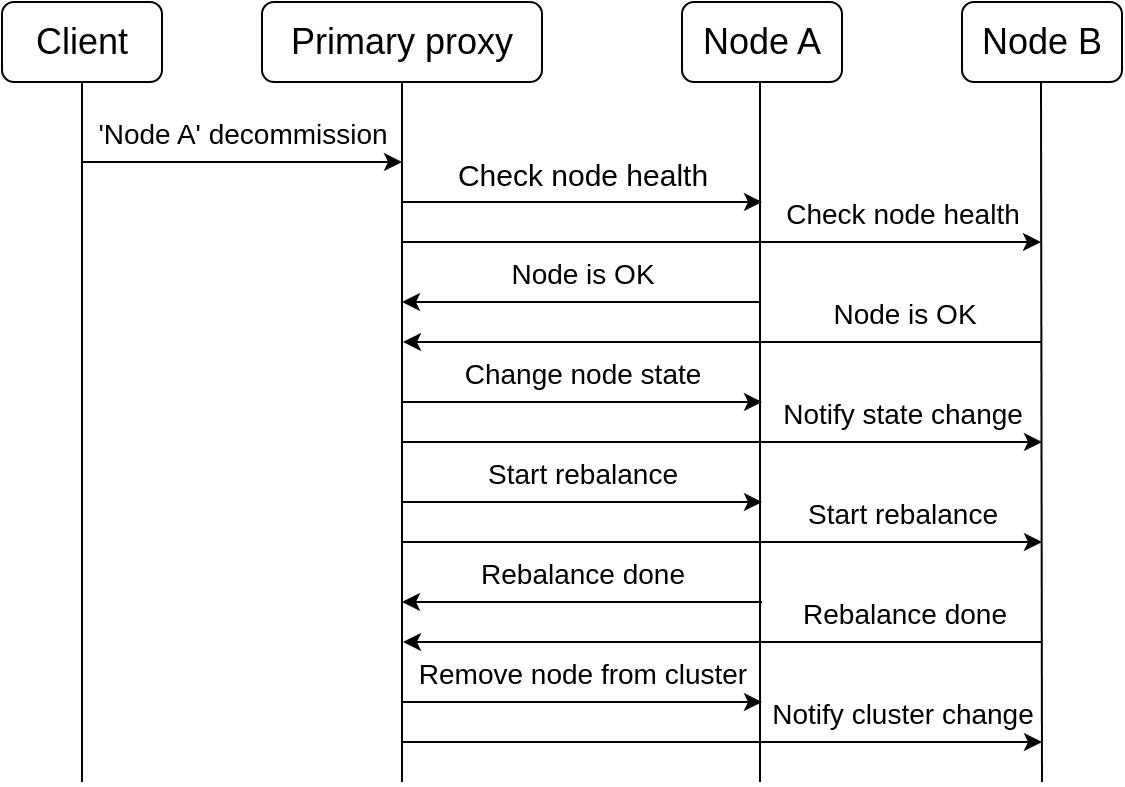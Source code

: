 <mxfile version="13.8.0" type="device"><diagram id="dvudcBv0yj3BIaVNyMSM" name="Page-1"><mxGraphModel dx="969" dy="788" grid="1" gridSize="10" guides="1" tooltips="1" connect="1" arrows="1" fold="1" page="1" pageScale="1" pageWidth="850" pageHeight="1100" math="0" shadow="0"><root><mxCell id="0"/><mxCell id="1" parent="0"/><mxCell id="7HwmO9-6M1-_kDF6U07p-1" value="&lt;font style=&quot;font-size: 18px&quot;&gt;Client&lt;/font&gt;" style="rounded=1;whiteSpace=wrap;html=1;" parent="1" vertex="1"><mxGeometry x="60" y="40" width="80" height="40" as="geometry"/></mxCell><mxCell id="7HwmO9-6M1-_kDF6U07p-2" value="&lt;div style=&quot;font-size: 18px&quot;&gt;&lt;font style=&quot;font-size: 18px&quot;&gt;Primary&lt;/font&gt;&lt;font style=&quot;font-size: 18px&quot;&gt; proxy&lt;br&gt;&lt;/font&gt;&lt;/div&gt;" style="rounded=1;whiteSpace=wrap;html=1;" parent="1" vertex="1"><mxGeometry x="190" y="40" width="140" height="40" as="geometry"/></mxCell><mxCell id="7HwmO9-6M1-_kDF6U07p-5" value="&lt;font style=&quot;font-size: 18px&quot;&gt;Node&lt;/font&gt;&lt;font style=&quot;font-size: 18px&quot;&gt; A&lt;/font&gt;" style="rounded=1;whiteSpace=wrap;html=1;" parent="1" vertex="1"><mxGeometry x="400" y="40" width="80" height="40" as="geometry"/></mxCell><mxCell id="7HwmO9-6M1-_kDF6U07p-6" value="" style="endArrow=none;html=1;" parent="1" edge="1"><mxGeometry width="50" height="50" relative="1" as="geometry"><mxPoint x="100" y="430" as="sourcePoint"/><mxPoint x="100" y="80" as="targetPoint"/></mxGeometry></mxCell><mxCell id="7HwmO9-6M1-_kDF6U07p-7" value="" style="endArrow=none;html=1;" parent="1" edge="1"><mxGeometry width="50" height="50" relative="1" as="geometry"><mxPoint x="260" y="430" as="sourcePoint"/><mxPoint x="260" y="80" as="targetPoint"/></mxGeometry></mxCell><mxCell id="7HwmO9-6M1-_kDF6U07p-8" value="" style="endArrow=none;html=1;" parent="1" edge="1"><mxGeometry width="50" height="50" relative="1" as="geometry"><mxPoint x="439" y="430" as="sourcePoint"/><mxPoint x="439" y="80" as="targetPoint"/></mxGeometry></mxCell><mxCell id="7HwmO9-6M1-_kDF6U07p-9" value="" style="endArrow=classic;html=1;" parent="1" edge="1"><mxGeometry width="50" height="50" relative="1" as="geometry"><mxPoint x="100" y="120" as="sourcePoint"/><mxPoint x="260" y="120" as="targetPoint"/></mxGeometry></mxCell><mxCell id="7HwmO9-6M1-_kDF6U07p-10" value="&lt;font style=&quot;font-size: 14px;&quot;&gt;'Node A' decommission&lt;/font&gt;" style="edgeLabel;html=1;align=center;verticalAlign=middle;resizable=0;points=[];fontSize=14;" parent="7HwmO9-6M1-_kDF6U07p-9" vertex="1" connectable="0"><mxGeometry x="-0.393" y="1" relative="1" as="geometry"><mxPoint x="31" y="-13" as="offset"/></mxGeometry></mxCell><mxCell id="7HwmO9-6M1-_kDF6U07p-11" value="" style="endArrow=classic;html=1;" parent="1" edge="1"><mxGeometry width="50" height="50" relative="1" as="geometry"><mxPoint x="260.5" y="140" as="sourcePoint"/><mxPoint x="440" y="140" as="targetPoint"/></mxGeometry></mxCell><mxCell id="7HwmO9-6M1-_kDF6U07p-12" value="&lt;font style=&quot;font-size: 15px;&quot;&gt;Check node health&lt;br style=&quot;font-size: 15px;&quot;&gt;&lt;/font&gt;" style="edgeLabel;html=1;align=center;verticalAlign=middle;resizable=0;points=[];fontSize=15;" parent="7HwmO9-6M1-_kDF6U07p-11" vertex="1" connectable="0"><mxGeometry x="-0.308" y="-2" relative="1" as="geometry"><mxPoint x="27.5" y="-16" as="offset"/></mxGeometry></mxCell><mxCell id="7HwmO9-6M1-_kDF6U07p-13" value="" style="endArrow=classic;html=1;" parent="1" edge="1"><mxGeometry width="50" height="50" relative="1" as="geometry"><mxPoint x="439.5" y="190" as="sourcePoint"/><mxPoint x="260" y="190" as="targetPoint"/></mxGeometry></mxCell><mxCell id="7HwmO9-6M1-_kDF6U07p-14" value="&lt;font style=&quot;font-size: 14px;&quot;&gt;Node is OK&lt;/font&gt;" style="edgeLabel;html=1;align=center;verticalAlign=middle;resizable=0;points=[];fontSize=14;" parent="7HwmO9-6M1-_kDF6U07p-13" vertex="1" connectable="0"><mxGeometry x="0.431" relative="1" as="geometry"><mxPoint x="38.5" y="-14" as="offset"/></mxGeometry></mxCell><mxCell id="7HwmO9-6M1-_kDF6U07p-15" value="&lt;font style=&quot;font-size: 18px&quot;&gt;Node&lt;/font&gt;&lt;font style=&quot;font-size: 18px&quot;&gt; B&lt;/font&gt;" style="rounded=1;whiteSpace=wrap;html=1;" parent="1" vertex="1"><mxGeometry x="540" y="40" width="80" height="40" as="geometry"/></mxCell><mxCell id="7HwmO9-6M1-_kDF6U07p-17" value="" style="endArrow=none;html=1;" parent="1" edge="1"><mxGeometry width="50" height="50" relative="1" as="geometry"><mxPoint x="580" y="430" as="sourcePoint"/><mxPoint x="579.5" y="80" as="targetPoint"/></mxGeometry></mxCell><mxCell id="7HwmO9-6M1-_kDF6U07p-18" value="" style="endArrow=classic;html=1;" parent="1" edge="1"><mxGeometry width="50" height="50" relative="1" as="geometry"><mxPoint x="260.5" y="290" as="sourcePoint"/><mxPoint x="440" y="290" as="targetPoint"/></mxGeometry></mxCell><mxCell id="7HwmO9-6M1-_kDF6U07p-19" value="&lt;font style=&quot;font-size: 14px;&quot;&gt;Start rebalance&lt;/font&gt;" style="edgeLabel;html=1;align=center;verticalAlign=middle;resizable=0;points=[];fontSize=14;" parent="7HwmO9-6M1-_kDF6U07p-18" vertex="1" connectable="0"><mxGeometry x="-0.333" y="-2" relative="1" as="geometry"><mxPoint x="29.5" y="-16" as="offset"/></mxGeometry></mxCell><mxCell id="7HwmO9-6M1-_kDF6U07p-20" value="" style="endArrow=classic;html=1;" parent="1" edge="1"><mxGeometry width="50" height="50" relative="1" as="geometry"><mxPoint x="260.5" y="310" as="sourcePoint"/><mxPoint x="580" y="310" as="targetPoint"/></mxGeometry></mxCell><mxCell id="7HwmO9-6M1-_kDF6U07p-21" value="&lt;font style=&quot;font-size: 14px;&quot;&gt;Start rebalance&lt;/font&gt;" style="edgeLabel;html=1;align=center;verticalAlign=middle;resizable=0;points=[];fontSize=14;" parent="7HwmO9-6M1-_kDF6U07p-20" vertex="1" connectable="0"><mxGeometry x="-0.333" y="-2" relative="1" as="geometry"><mxPoint x="142.5" y="-16" as="offset"/></mxGeometry></mxCell><mxCell id="7HwmO9-6M1-_kDF6U07p-22" value="" style="endArrow=classic;html=1;" parent="1" edge="1"><mxGeometry width="50" height="50" relative="1" as="geometry"><mxPoint x="260" y="160" as="sourcePoint"/><mxPoint x="579.5" y="160" as="targetPoint"/></mxGeometry></mxCell><mxCell id="7HwmO9-6M1-_kDF6U07p-23" value="&lt;font style=&quot;font-size: 14px;&quot;&gt;Check node health&lt;br style=&quot;font-size: 14px;&quot;&gt;&lt;/font&gt;" style="edgeLabel;html=1;align=center;verticalAlign=middle;resizable=0;points=[];fontSize=14;" parent="7HwmO9-6M1-_kDF6U07p-22" vertex="1" connectable="0"><mxGeometry x="-0.308" y="-2" relative="1" as="geometry"><mxPoint x="139" y="-16" as="offset"/></mxGeometry></mxCell><mxCell id="7HwmO9-6M1-_kDF6U07p-24" value="" style="endArrow=classic;html=1;" parent="1" edge="1"><mxGeometry width="50" height="50" relative="1" as="geometry"><mxPoint x="580" y="210" as="sourcePoint"/><mxPoint x="260.5" y="210" as="targetPoint"/></mxGeometry></mxCell><mxCell id="7HwmO9-6M1-_kDF6U07p-25" value="&lt;font style=&quot;font-size: 14px;&quot;&gt;Node is OK&lt;/font&gt;" style="edgeLabel;html=1;align=center;verticalAlign=middle;resizable=0;points=[];fontSize=14;" parent="7HwmO9-6M1-_kDF6U07p-24" vertex="1" connectable="0"><mxGeometry x="0.431" relative="1" as="geometry"><mxPoint x="159" y="-14" as="offset"/></mxGeometry></mxCell><mxCell id="7HwmO9-6M1-_kDF6U07p-26" value="" style="endArrow=classic;html=1;" parent="1" edge="1"><mxGeometry width="50" height="50" relative="1" as="geometry"><mxPoint x="440" y="340" as="sourcePoint"/><mxPoint x="260" y="340" as="targetPoint"/></mxGeometry></mxCell><mxCell id="7HwmO9-6M1-_kDF6U07p-27" value="&lt;font style=&quot;font-size: 14px;&quot;&gt;Rebalance done&lt;/font&gt;" style="edgeLabel;html=1;align=center;verticalAlign=middle;resizable=0;points=[];fontSize=14;" parent="7HwmO9-6M1-_kDF6U07p-26" vertex="1" connectable="0"><mxGeometry x="0.431" relative="1" as="geometry"><mxPoint x="39" y="-14" as="offset"/></mxGeometry></mxCell><mxCell id="7HwmO9-6M1-_kDF6U07p-28" value="" style="endArrow=classic;html=1;" parent="1" edge="1"><mxGeometry width="50" height="50" relative="1" as="geometry"><mxPoint x="260.5" y="240" as="sourcePoint"/><mxPoint x="440" y="240" as="targetPoint"/></mxGeometry></mxCell><mxCell id="7HwmO9-6M1-_kDF6U07p-29" value="&lt;font style=&quot;font-size: 14px;&quot;&gt;Change node state&lt;/font&gt;&lt;font style=&quot;font-size: 14px;&quot;&gt;&lt;br style=&quot;font-size: 14px;&quot;&gt;&lt;/font&gt;" style="edgeLabel;html=1;align=center;verticalAlign=middle;resizable=0;points=[];fontSize=14;" parent="7HwmO9-6M1-_kDF6U07p-28" vertex="1" connectable="0"><mxGeometry x="-0.308" y="-2" relative="1" as="geometry"><mxPoint x="27.5" y="-16" as="offset"/></mxGeometry></mxCell><mxCell id="7HwmO9-6M1-_kDF6U07p-30" value="" style="endArrow=classic;html=1;" parent="1" edge="1"><mxGeometry width="50" height="50" relative="1" as="geometry"><mxPoint x="580" y="360" as="sourcePoint"/><mxPoint x="260.5" y="360" as="targetPoint"/></mxGeometry></mxCell><mxCell id="7HwmO9-6M1-_kDF6U07p-31" value="&lt;font style=&quot;font-size: 14px;&quot;&gt;Rebalance done&lt;/font&gt;" style="edgeLabel;html=1;align=center;verticalAlign=middle;resizable=0;points=[];fontSize=14;" parent="7HwmO9-6M1-_kDF6U07p-30" vertex="1" connectable="0"><mxGeometry x="0.431" relative="1" as="geometry"><mxPoint x="159" y="-14" as="offset"/></mxGeometry></mxCell><mxCell id="7HwmO9-6M1-_kDF6U07p-32" value="" style="endArrow=classic;html=1;" parent="1" edge="1"><mxGeometry width="50" height="50" relative="1" as="geometry"><mxPoint x="260.5" y="260" as="sourcePoint"/><mxPoint x="580" y="260" as="targetPoint"/></mxGeometry></mxCell><mxCell id="7HwmO9-6M1-_kDF6U07p-33" value="&lt;font style=&quot;font-size: 14px&quot;&gt;Notify state change&lt;/font&gt;" style="edgeLabel;html=1;align=center;verticalAlign=middle;resizable=0;points=[];fontSize=14;" parent="7HwmO9-6M1-_kDF6U07p-32" vertex="1" connectable="0"><mxGeometry x="-0.308" y="-2" relative="1" as="geometry"><mxPoint x="138.5" y="-16" as="offset"/></mxGeometry></mxCell><mxCell id="7HwmO9-6M1-_kDF6U07p-34" value="" style="endArrow=classic;html=1;" parent="1" edge="1"><mxGeometry width="50" height="50" relative="1" as="geometry"><mxPoint x="260.5" y="390" as="sourcePoint"/><mxPoint x="440" y="390" as="targetPoint"/></mxGeometry></mxCell><mxCell id="7HwmO9-6M1-_kDF6U07p-35" value="&lt;font style=&quot;font-size: 14px;&quot;&gt;Remove node&lt;/font&gt;&lt;font style=&quot;font-size: 14px;&quot;&gt; from cluster&lt;/font&gt;" style="edgeLabel;html=1;align=center;verticalAlign=middle;resizable=0;points=[];fontSize=14;" parent="7HwmO9-6M1-_kDF6U07p-34" vertex="1" connectable="0"><mxGeometry x="-0.333" y="-2" relative="1" as="geometry"><mxPoint x="29.5" y="-16" as="offset"/></mxGeometry></mxCell><mxCell id="7HwmO9-6M1-_kDF6U07p-36" value="" style="endArrow=classic;html=1;" parent="1" edge="1"><mxGeometry width="50" height="50" relative="1" as="geometry"><mxPoint x="260.5" y="410" as="sourcePoint"/><mxPoint x="580" y="410" as="targetPoint"/></mxGeometry></mxCell><mxCell id="7HwmO9-6M1-_kDF6U07p-37" value="&lt;font style=&quot;font-size: 14px&quot;&gt;Notify cluster change&lt;/font&gt;" style="edgeLabel;html=1;align=center;verticalAlign=middle;resizable=0;points=[];fontSize=14;" parent="7HwmO9-6M1-_kDF6U07p-36" vertex="1" connectable="0"><mxGeometry x="-0.308" y="-2" relative="1" as="geometry"><mxPoint x="138.5" y="-16" as="offset"/></mxGeometry></mxCell></root></mxGraphModel></diagram></mxfile>
